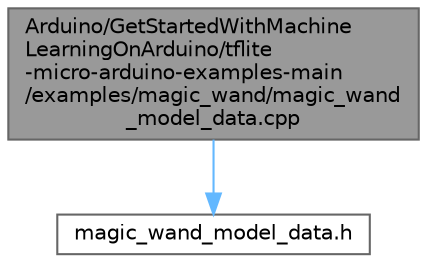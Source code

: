 digraph "Arduino/GetStartedWithMachineLearningOnArduino/tflite-micro-arduino-examples-main/examples/magic_wand/magic_wand_model_data.cpp"
{
 // LATEX_PDF_SIZE
  bgcolor="transparent";
  edge [fontname=Helvetica,fontsize=10,labelfontname=Helvetica,labelfontsize=10];
  node [fontname=Helvetica,fontsize=10,shape=box,height=0.2,width=0.4];
  Node1 [id="Node000001",label="Arduino/GetStartedWithMachine\lLearningOnArduino/tflite\l-micro-arduino-examples-main\l/examples/magic_wand/magic_wand\l_model_data.cpp",height=0.2,width=0.4,color="gray40", fillcolor="grey60", style="filled", fontcolor="black",tooltip=" "];
  Node1 -> Node2 [id="edge2_Node000001_Node000002",color="steelblue1",style="solid",tooltip=" "];
  Node2 [id="Node000002",label="magic_wand_model_data.h",height=0.2,width=0.4,color="grey40", fillcolor="white", style="filled",URL="$magic__wand__model__data_8h.html",tooltip=" "];
}
